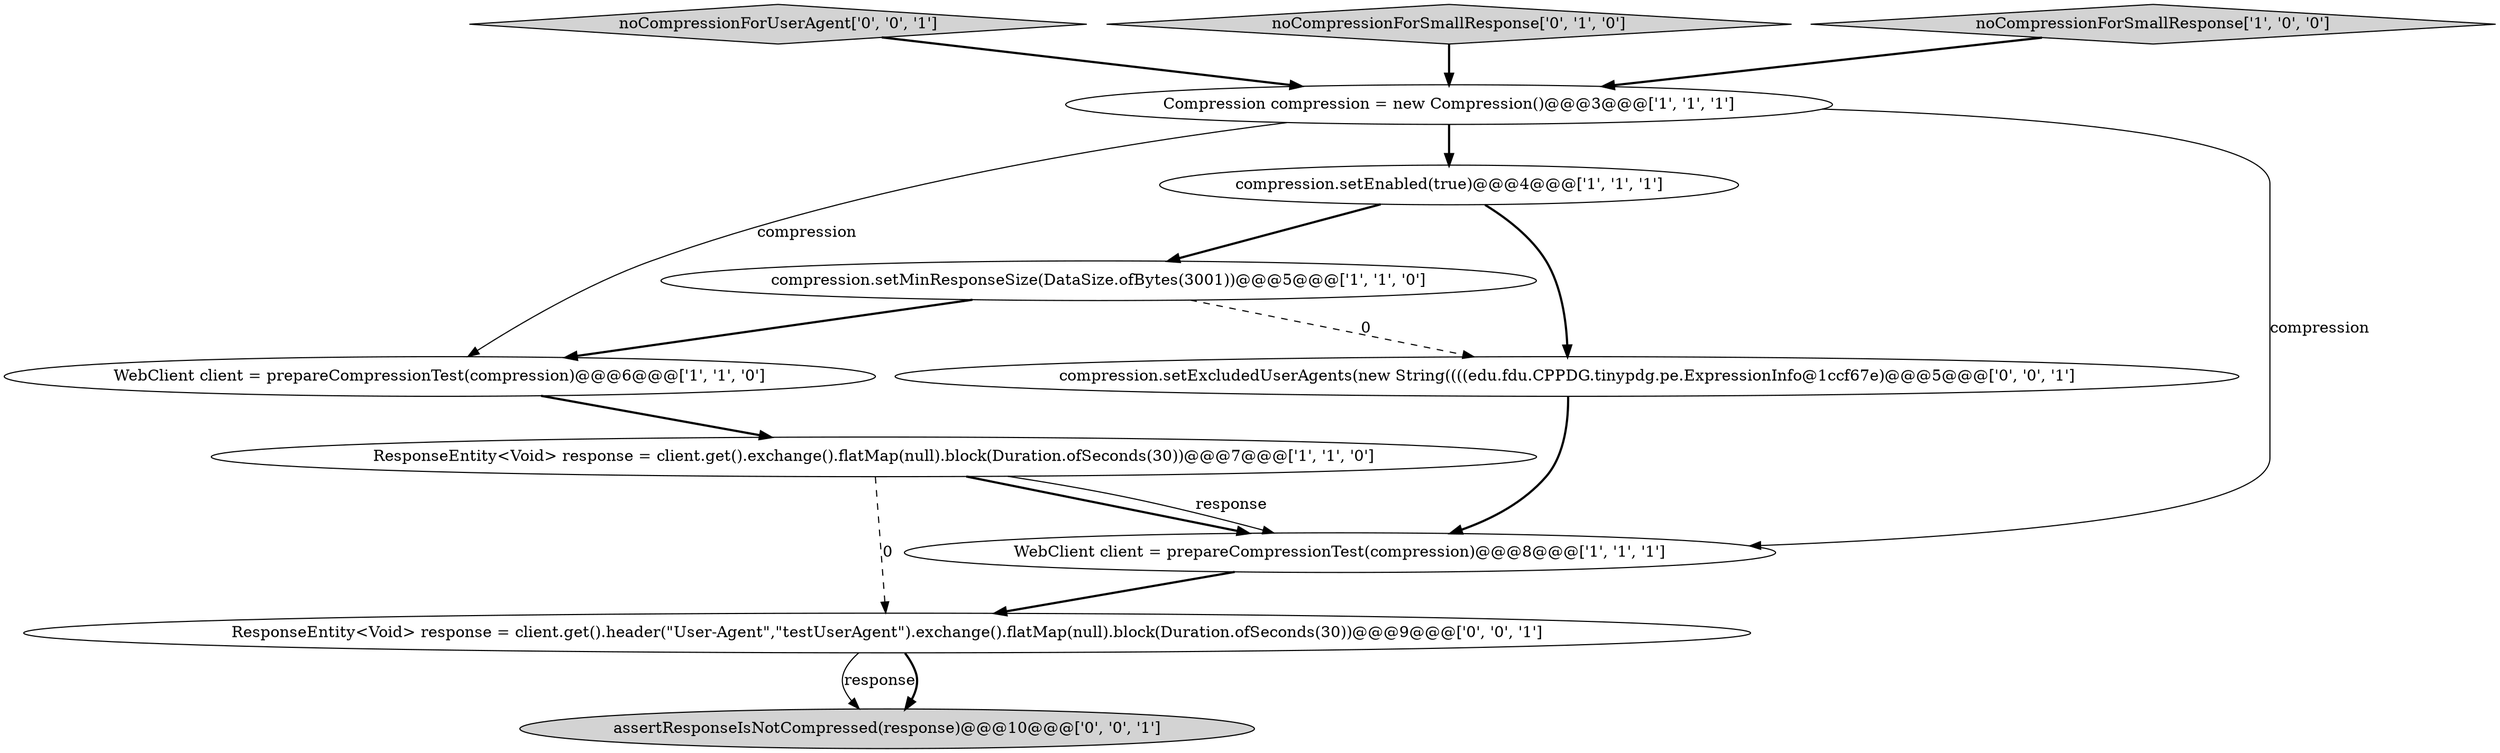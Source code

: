 digraph {
8 [style = filled, label = "compression.setExcludedUserAgents(new String((((edu.fdu.CPPDG.tinypdg.pe.ExpressionInfo@1ccf67e)@@@5@@@['0', '0', '1']", fillcolor = white, shape = ellipse image = "AAA0AAABBB3BBB"];
3 [style = filled, label = "WebClient client = prepareCompressionTest(compression)@@@6@@@['1', '1', '0']", fillcolor = white, shape = ellipse image = "AAA0AAABBB1BBB"];
5 [style = filled, label = "ResponseEntity<Void> response = client.get().exchange().flatMap(null).block(Duration.ofSeconds(30))@@@7@@@['1', '1', '0']", fillcolor = white, shape = ellipse image = "AAA0AAABBB1BBB"];
9 [style = filled, label = "noCompressionForUserAgent['0', '0', '1']", fillcolor = lightgray, shape = diamond image = "AAA0AAABBB3BBB"];
2 [style = filled, label = "WebClient client = prepareCompressionTest(compression)@@@8@@@['1', '1', '1']", fillcolor = white, shape = ellipse image = "AAA0AAABBB1BBB"];
6 [style = filled, label = "compression.setEnabled(true)@@@4@@@['1', '1', '1']", fillcolor = white, shape = ellipse image = "AAA0AAABBB1BBB"];
7 [style = filled, label = "noCompressionForSmallResponse['0', '1', '0']", fillcolor = lightgray, shape = diamond image = "AAA0AAABBB2BBB"];
11 [style = filled, label = "ResponseEntity<Void> response = client.get().header(\"User-Agent\",\"testUserAgent\").exchange().flatMap(null).block(Duration.ofSeconds(30))@@@9@@@['0', '0', '1']", fillcolor = white, shape = ellipse image = "AAA0AAABBB3BBB"];
10 [style = filled, label = "assertResponseIsNotCompressed(response)@@@10@@@['0', '0', '1']", fillcolor = lightgray, shape = ellipse image = "AAA0AAABBB3BBB"];
1 [style = filled, label = "Compression compression = new Compression()@@@3@@@['1', '1', '1']", fillcolor = white, shape = ellipse image = "AAA0AAABBB1BBB"];
0 [style = filled, label = "noCompressionForSmallResponse['1', '0', '0']", fillcolor = lightgray, shape = diamond image = "AAA0AAABBB1BBB"];
4 [style = filled, label = "compression.setMinResponseSize(DataSize.ofBytes(3001))@@@5@@@['1', '1', '0']", fillcolor = white, shape = ellipse image = "AAA0AAABBB1BBB"];
1->2 [style = solid, label="compression"];
6->4 [style = bold, label=""];
4->3 [style = bold, label=""];
5->2 [style = bold, label=""];
3->5 [style = bold, label=""];
1->6 [style = bold, label=""];
7->1 [style = bold, label=""];
4->8 [style = dashed, label="0"];
9->1 [style = bold, label=""];
8->2 [style = bold, label=""];
11->10 [style = solid, label="response"];
5->11 [style = dashed, label="0"];
11->10 [style = bold, label=""];
0->1 [style = bold, label=""];
2->11 [style = bold, label=""];
6->8 [style = bold, label=""];
5->2 [style = solid, label="response"];
1->3 [style = solid, label="compression"];
}
